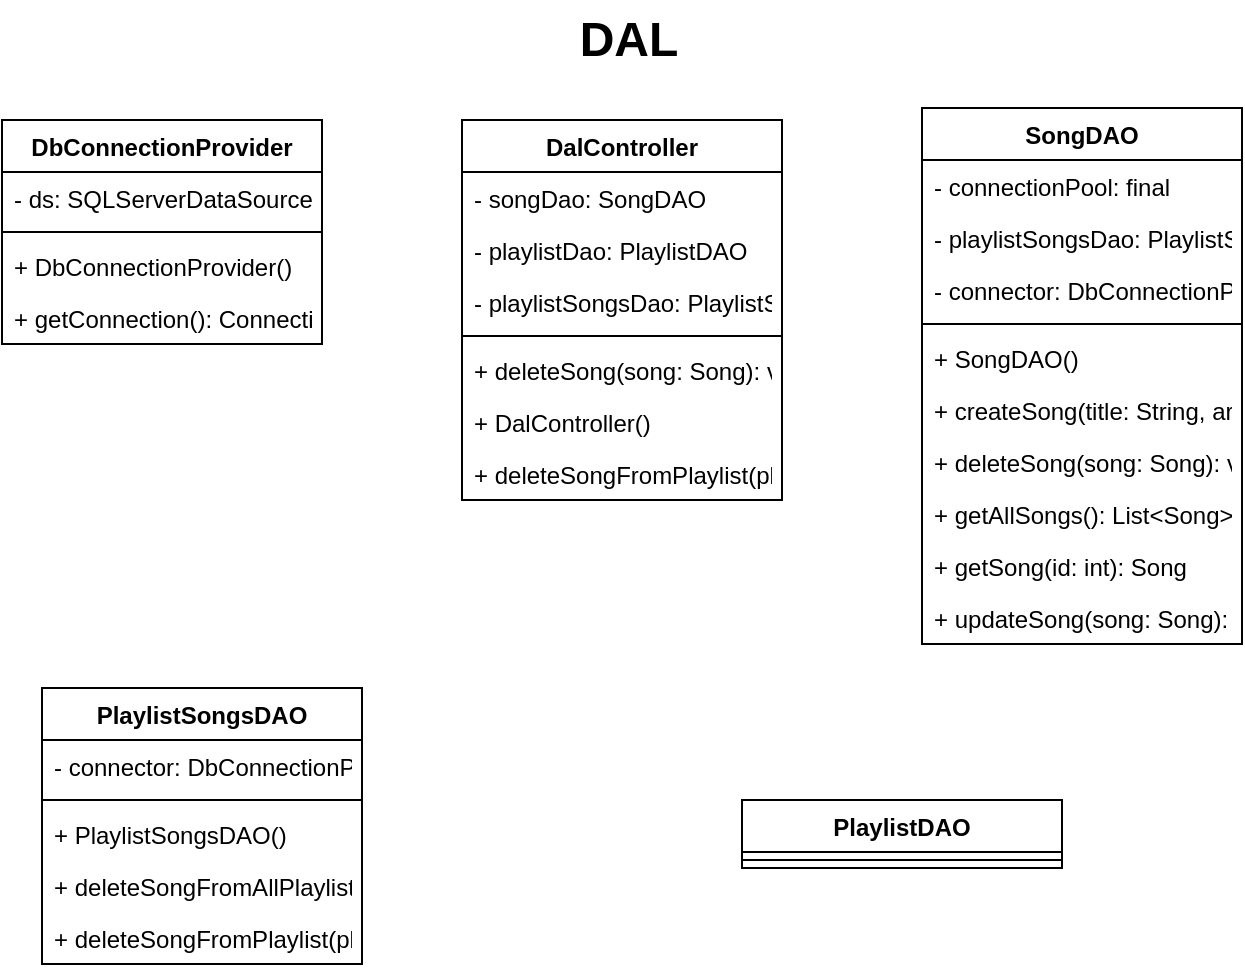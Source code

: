 <mxfile version="12.3.9" type="device" pages="1"><diagram id="bRXzZ2pXDsgYjAyVtRGE" name="Page-1"><mxGraphModel dx="868" dy="471" grid="1" gridSize="10" guides="1" tooltips="1" connect="1" arrows="1" fold="1" page="1" pageScale="1" pageWidth="827" pageHeight="1169" math="0" shadow="0"><root><mxCell id="0"/><mxCell id="1" parent="0"/><mxCell id="3jS0SxBTK5cSTuyf6WvZ-1" value="DAL" style="text;strokeColor=none;fillColor=none;html=1;fontSize=24;fontStyle=1;verticalAlign=middle;align=center;" vertex="1" parent="1"><mxGeometry x="363" y="30" width="100" height="40" as="geometry"/></mxCell><mxCell id="3jS0SxBTK5cSTuyf6WvZ-2" value="DbConnectionProvider" style="swimlane;fontStyle=1;align=center;verticalAlign=top;childLayout=stackLayout;horizontal=1;startSize=26;horizontalStack=0;resizeParent=1;resizeParentMax=0;resizeLast=0;collapsible=1;marginBottom=0;" vertex="1" parent="1"><mxGeometry x="100" y="90" width="160" height="112" as="geometry"/></mxCell><mxCell id="3jS0SxBTK5cSTuyf6WvZ-3" value="- ds: SQLServerDataSource" style="text;strokeColor=none;fillColor=none;align=left;verticalAlign=top;spacingLeft=4;spacingRight=4;overflow=hidden;rotatable=0;points=[[0,0.5],[1,0.5]];portConstraint=eastwest;" vertex="1" parent="3jS0SxBTK5cSTuyf6WvZ-2"><mxGeometry y="26" width="160" height="26" as="geometry"/></mxCell><mxCell id="3jS0SxBTK5cSTuyf6WvZ-4" value="" style="line;strokeWidth=1;fillColor=none;align=left;verticalAlign=middle;spacingTop=-1;spacingLeft=3;spacingRight=3;rotatable=0;labelPosition=right;points=[];portConstraint=eastwest;" vertex="1" parent="3jS0SxBTK5cSTuyf6WvZ-2"><mxGeometry y="52" width="160" height="8" as="geometry"/></mxCell><mxCell id="3jS0SxBTK5cSTuyf6WvZ-5" value="+ DbConnectionProvider()" style="text;strokeColor=none;fillColor=none;align=left;verticalAlign=top;spacingLeft=4;spacingRight=4;overflow=hidden;rotatable=0;points=[[0,0.5],[1,0.5]];portConstraint=eastwest;" vertex="1" parent="3jS0SxBTK5cSTuyf6WvZ-2"><mxGeometry y="60" width="160" height="26" as="geometry"/></mxCell><mxCell id="3jS0SxBTK5cSTuyf6WvZ-6" value="+ getConnection(): Connection" style="text;strokeColor=none;fillColor=none;align=left;verticalAlign=top;spacingLeft=4;spacingRight=4;overflow=hidden;rotatable=0;points=[[0,0.5],[1,0.5]];portConstraint=eastwest;" vertex="1" parent="3jS0SxBTK5cSTuyf6WvZ-2"><mxGeometry y="86" width="160" height="26" as="geometry"/></mxCell><mxCell id="3jS0SxBTK5cSTuyf6WvZ-7" value="DalController" style="swimlane;fontStyle=1;align=center;verticalAlign=top;childLayout=stackLayout;horizontal=1;startSize=26;horizontalStack=0;resizeParent=1;resizeParentMax=0;resizeLast=0;collapsible=1;marginBottom=0;" vertex="1" parent="1"><mxGeometry x="330" y="90" width="160" height="190" as="geometry"/></mxCell><mxCell id="3jS0SxBTK5cSTuyf6WvZ-8" value="- songDao: SongDAO" style="text;strokeColor=none;fillColor=none;align=left;verticalAlign=top;spacingLeft=4;spacingRight=4;overflow=hidden;rotatable=0;points=[[0,0.5],[1,0.5]];portConstraint=eastwest;" vertex="1" parent="3jS0SxBTK5cSTuyf6WvZ-7"><mxGeometry y="26" width="160" height="26" as="geometry"/></mxCell><mxCell id="3jS0SxBTK5cSTuyf6WvZ-12" value="- playlistDao: PlaylistDAO" style="text;strokeColor=none;fillColor=none;align=left;verticalAlign=top;spacingLeft=4;spacingRight=4;overflow=hidden;rotatable=0;points=[[0,0.5],[1,0.5]];portConstraint=eastwest;" vertex="1" parent="3jS0SxBTK5cSTuyf6WvZ-7"><mxGeometry y="52" width="160" height="26" as="geometry"/></mxCell><mxCell id="3jS0SxBTK5cSTuyf6WvZ-11" value="- playlistSongsDao: PlaylistSongsDAO" style="text;strokeColor=none;fillColor=none;align=left;verticalAlign=top;spacingLeft=4;spacingRight=4;overflow=hidden;rotatable=0;points=[[0,0.5],[1,0.5]];portConstraint=eastwest;" vertex="1" parent="3jS0SxBTK5cSTuyf6WvZ-7"><mxGeometry y="78" width="160" height="26" as="geometry"/></mxCell><mxCell id="3jS0SxBTK5cSTuyf6WvZ-9" value="" style="line;strokeWidth=1;fillColor=none;align=left;verticalAlign=middle;spacingTop=-1;spacingLeft=3;spacingRight=3;rotatable=0;labelPosition=right;points=[];portConstraint=eastwest;" vertex="1" parent="3jS0SxBTK5cSTuyf6WvZ-7"><mxGeometry y="104" width="160" height="8" as="geometry"/></mxCell><mxCell id="3jS0SxBTK5cSTuyf6WvZ-10" value="+ deleteSong(song: Song): void" style="text;strokeColor=none;fillColor=none;align=left;verticalAlign=top;spacingLeft=4;spacingRight=4;overflow=hidden;rotatable=0;points=[[0,0.5],[1,0.5]];portConstraint=eastwest;" vertex="1" parent="3jS0SxBTK5cSTuyf6WvZ-7"><mxGeometry y="112" width="160" height="26" as="geometry"/></mxCell><mxCell id="3jS0SxBTK5cSTuyf6WvZ-13" value="+ DalController()" style="text;strokeColor=none;fillColor=none;align=left;verticalAlign=top;spacingLeft=4;spacingRight=4;overflow=hidden;rotatable=0;points=[[0,0.5],[1,0.5]];portConstraint=eastwest;" vertex="1" parent="3jS0SxBTK5cSTuyf6WvZ-7"><mxGeometry y="138" width="160" height="26" as="geometry"/></mxCell><mxCell id="3jS0SxBTK5cSTuyf6WvZ-14" value="+ deleteSongFromPlaylist(playlist: Playlist, song: Song): void" style="text;strokeColor=none;fillColor=none;align=left;verticalAlign=top;spacingLeft=4;spacingRight=4;overflow=hidden;rotatable=0;points=[[0,0.5],[1,0.5]];portConstraint=eastwest;" vertex="1" parent="3jS0SxBTK5cSTuyf6WvZ-7"><mxGeometry y="164" width="160" height="26" as="geometry"/></mxCell><mxCell id="3jS0SxBTK5cSTuyf6WvZ-15" value="SongDAO" style="swimlane;fontStyle=1;align=center;verticalAlign=top;childLayout=stackLayout;horizontal=1;startSize=26;horizontalStack=0;resizeParent=1;resizeParentMax=0;resizeLast=0;collapsible=1;marginBottom=0;" vertex="1" parent="1"><mxGeometry x="560" y="84" width="160" height="268" as="geometry"/></mxCell><mxCell id="3jS0SxBTK5cSTuyf6WvZ-16" value="- connectionPool: final" style="text;strokeColor=none;fillColor=none;align=left;verticalAlign=top;spacingLeft=4;spacingRight=4;overflow=hidden;rotatable=0;points=[[0,0.5],[1,0.5]];portConstraint=eastwest;" vertex="1" parent="3jS0SxBTK5cSTuyf6WvZ-15"><mxGeometry y="26" width="160" height="26" as="geometry"/></mxCell><mxCell id="3jS0SxBTK5cSTuyf6WvZ-19" value="- playlistSongsDao: PlaylistSongsDAO" style="text;strokeColor=none;fillColor=none;align=left;verticalAlign=top;spacingLeft=4;spacingRight=4;overflow=hidden;rotatable=0;points=[[0,0.5],[1,0.5]];portConstraint=eastwest;" vertex="1" parent="3jS0SxBTK5cSTuyf6WvZ-15"><mxGeometry y="52" width="160" height="26" as="geometry"/></mxCell><mxCell id="3jS0SxBTK5cSTuyf6WvZ-21" value="- connector: DbConnectionProvider" style="text;strokeColor=none;fillColor=none;align=left;verticalAlign=top;spacingLeft=4;spacingRight=4;overflow=hidden;rotatable=0;points=[[0,0.5],[1,0.5]];portConstraint=eastwest;" vertex="1" parent="3jS0SxBTK5cSTuyf6WvZ-15"><mxGeometry y="78" width="160" height="26" as="geometry"/></mxCell><mxCell id="3jS0SxBTK5cSTuyf6WvZ-17" value="" style="line;strokeWidth=1;fillColor=none;align=left;verticalAlign=middle;spacingTop=-1;spacingLeft=3;spacingRight=3;rotatable=0;labelPosition=right;points=[];portConstraint=eastwest;" vertex="1" parent="3jS0SxBTK5cSTuyf6WvZ-15"><mxGeometry y="104" width="160" height="8" as="geometry"/></mxCell><mxCell id="3jS0SxBTK5cSTuyf6WvZ-18" value="+ SongDAO()" style="text;strokeColor=none;fillColor=none;align=left;verticalAlign=top;spacingLeft=4;spacingRight=4;overflow=hidden;rotatable=0;points=[[0,0.5],[1,0.5]];portConstraint=eastwest;" vertex="1" parent="3jS0SxBTK5cSTuyf6WvZ-15"><mxGeometry y="112" width="160" height="26" as="geometry"/></mxCell><mxCell id="3jS0SxBTK5cSTuyf6WvZ-22" value="+ createSong(title: String, artist: String, category: String, length: int, path: String): Song" style="text;strokeColor=none;fillColor=none;align=left;verticalAlign=top;spacingLeft=4;spacingRight=4;overflow=hidden;rotatable=0;points=[[0,0.5],[1,0.5]];portConstraint=eastwest;" vertex="1" parent="3jS0SxBTK5cSTuyf6WvZ-15"><mxGeometry y="138" width="160" height="26" as="geometry"/></mxCell><mxCell id="3jS0SxBTK5cSTuyf6WvZ-23" value="+ deleteSong(song: Song): void" style="text;strokeColor=none;fillColor=none;align=left;verticalAlign=top;spacingLeft=4;spacingRight=4;overflow=hidden;rotatable=0;points=[[0,0.5],[1,0.5]];portConstraint=eastwest;" vertex="1" parent="3jS0SxBTK5cSTuyf6WvZ-15"><mxGeometry y="164" width="160" height="26" as="geometry"/></mxCell><mxCell id="3jS0SxBTK5cSTuyf6WvZ-24" value="+ getAllSongs(): List&lt;Song&gt;" style="text;strokeColor=none;fillColor=none;align=left;verticalAlign=top;spacingLeft=4;spacingRight=4;overflow=hidden;rotatable=0;points=[[0,0.5],[1,0.5]];portConstraint=eastwest;" vertex="1" parent="3jS0SxBTK5cSTuyf6WvZ-15"><mxGeometry y="190" width="160" height="26" as="geometry"/></mxCell><mxCell id="3jS0SxBTK5cSTuyf6WvZ-25" value="+ getSong(id: int): Song" style="text;strokeColor=none;fillColor=none;align=left;verticalAlign=top;spacingLeft=4;spacingRight=4;overflow=hidden;rotatable=0;points=[[0,0.5],[1,0.5]];portConstraint=eastwest;" vertex="1" parent="3jS0SxBTK5cSTuyf6WvZ-15"><mxGeometry y="216" width="160" height="26" as="geometry"/></mxCell><mxCell id="3jS0SxBTK5cSTuyf6WvZ-26" value="+ updateSong(song: Song): void" style="text;strokeColor=none;fillColor=none;align=left;verticalAlign=top;spacingLeft=4;spacingRight=4;overflow=hidden;rotatable=0;points=[[0,0.5],[1,0.5]];portConstraint=eastwest;" vertex="1" parent="3jS0SxBTK5cSTuyf6WvZ-15"><mxGeometry y="242" width="160" height="26" as="geometry"/></mxCell><mxCell id="3jS0SxBTK5cSTuyf6WvZ-27" value="PlaylistDAO" style="swimlane;fontStyle=1;align=center;verticalAlign=top;childLayout=stackLayout;horizontal=1;startSize=26;horizontalStack=0;resizeParent=1;resizeParentMax=0;resizeLast=0;collapsible=1;marginBottom=0;" vertex="1" parent="1"><mxGeometry x="470" y="430" width="160" height="34" as="geometry"/></mxCell><mxCell id="3jS0SxBTK5cSTuyf6WvZ-29" value="" style="line;strokeWidth=1;fillColor=none;align=left;verticalAlign=middle;spacingTop=-1;spacingLeft=3;spacingRight=3;rotatable=0;labelPosition=right;points=[];portConstraint=eastwest;" vertex="1" parent="3jS0SxBTK5cSTuyf6WvZ-27"><mxGeometry y="26" width="160" height="8" as="geometry"/></mxCell><mxCell id="3jS0SxBTK5cSTuyf6WvZ-31" value="PlaylistSongsDAO" style="swimlane;fontStyle=1;align=center;verticalAlign=top;childLayout=stackLayout;horizontal=1;startSize=26;horizontalStack=0;resizeParent=1;resizeParentMax=0;resizeLast=0;collapsible=1;marginBottom=0;" vertex="1" parent="1"><mxGeometry x="120" y="374" width="160" height="138" as="geometry"/></mxCell><mxCell id="3jS0SxBTK5cSTuyf6WvZ-32" value="- connector: DbConnectionProvider" style="text;strokeColor=none;fillColor=none;align=left;verticalAlign=top;spacingLeft=4;spacingRight=4;overflow=hidden;rotatable=0;points=[[0,0.5],[1,0.5]];portConstraint=eastwest;" vertex="1" parent="3jS0SxBTK5cSTuyf6WvZ-31"><mxGeometry y="26" width="160" height="26" as="geometry"/></mxCell><mxCell id="3jS0SxBTK5cSTuyf6WvZ-33" value="" style="line;strokeWidth=1;fillColor=none;align=left;verticalAlign=middle;spacingTop=-1;spacingLeft=3;spacingRight=3;rotatable=0;labelPosition=right;points=[];portConstraint=eastwest;" vertex="1" parent="3jS0SxBTK5cSTuyf6WvZ-31"><mxGeometry y="52" width="160" height="8" as="geometry"/></mxCell><mxCell id="3jS0SxBTK5cSTuyf6WvZ-34" value="+ PlaylistSongsDAO()" style="text;strokeColor=none;fillColor=none;align=left;verticalAlign=top;spacingLeft=4;spacingRight=4;overflow=hidden;rotatable=0;points=[[0,0.5],[1,0.5]];portConstraint=eastwest;" vertex="1" parent="3jS0SxBTK5cSTuyf6WvZ-31"><mxGeometry y="60" width="160" height="26" as="geometry"/></mxCell><mxCell id="3jS0SxBTK5cSTuyf6WvZ-35" value="+ deleteSongFromAllPlaylist(song: Song): void" style="text;strokeColor=none;fillColor=none;align=left;verticalAlign=top;spacingLeft=4;spacingRight=4;overflow=hidden;rotatable=0;points=[[0,0.5],[1,0.5]];portConstraint=eastwest;" vertex="1" parent="3jS0SxBTK5cSTuyf6WvZ-31"><mxGeometry y="86" width="160" height="26" as="geometry"/></mxCell><mxCell id="3jS0SxBTK5cSTuyf6WvZ-36" value="+ deleteSongFromPlaylist(playlist: Playlist, song: Song): void" style="text;strokeColor=none;fillColor=none;align=left;verticalAlign=top;spacingLeft=4;spacingRight=4;overflow=hidden;rotatable=0;points=[[0,0.5],[1,0.5]];portConstraint=eastwest;" vertex="1" parent="3jS0SxBTK5cSTuyf6WvZ-31"><mxGeometry y="112" width="160" height="26" as="geometry"/></mxCell></root></mxGraphModel></diagram></mxfile>
